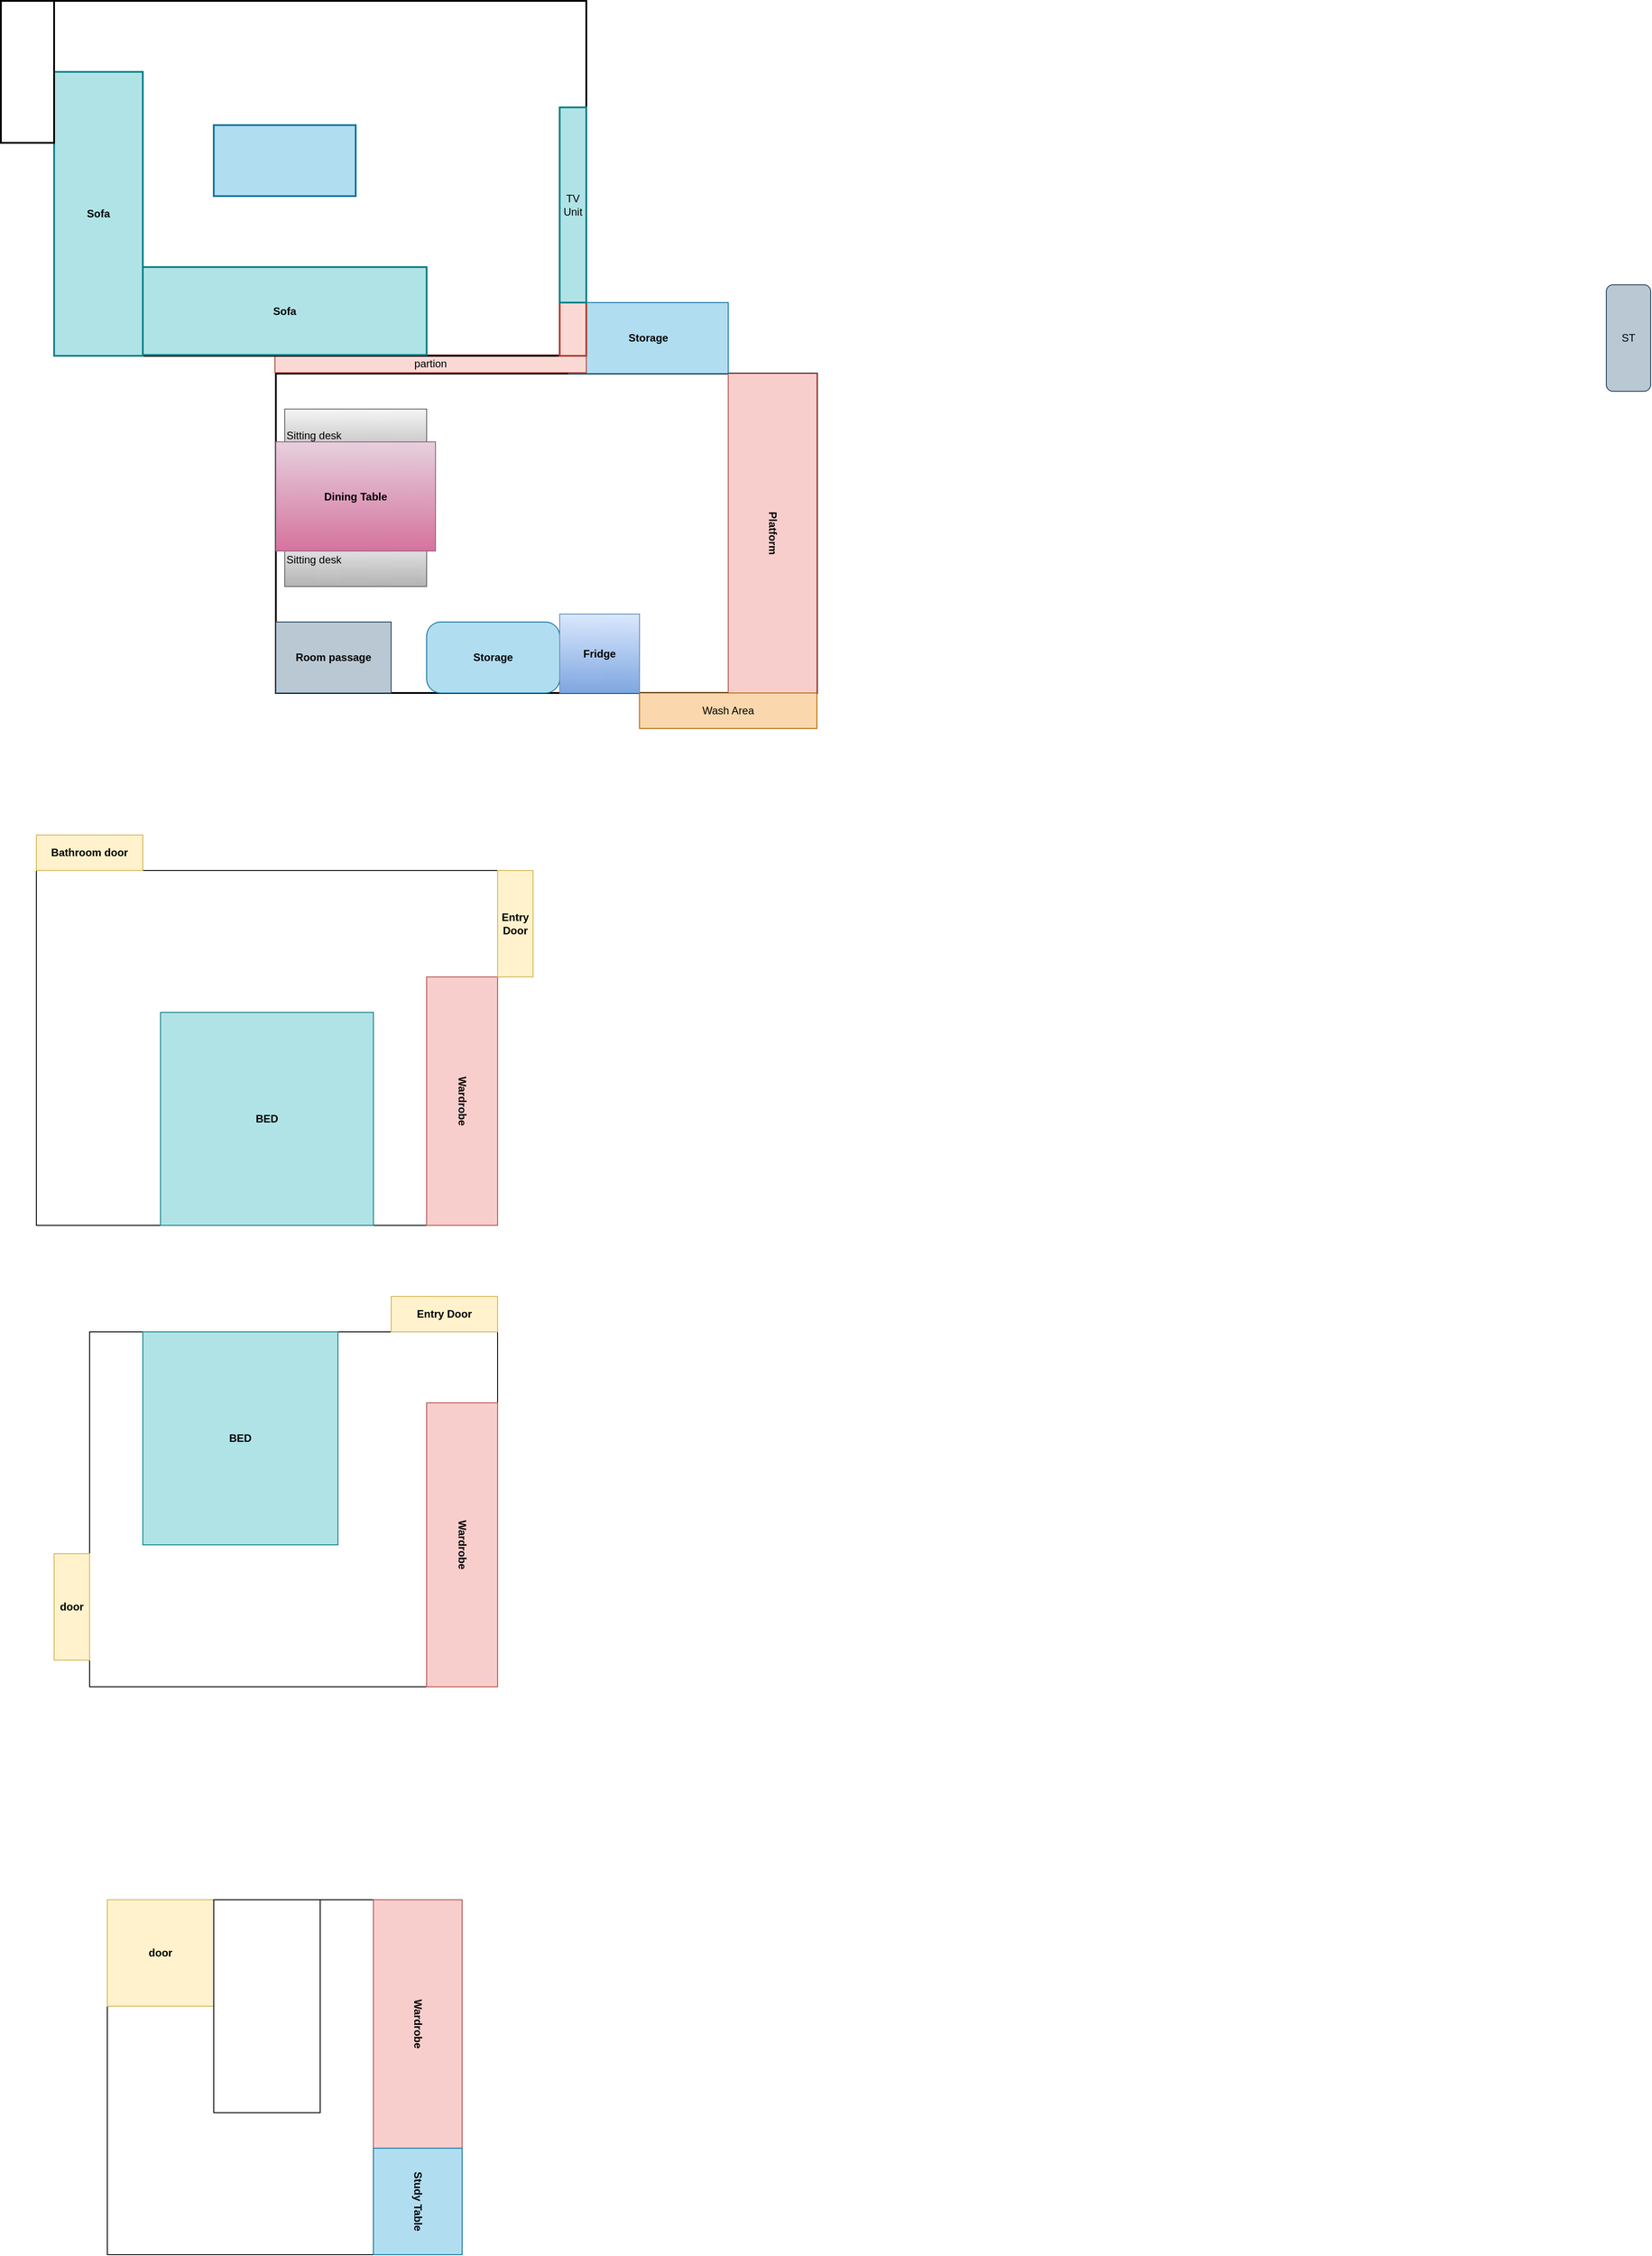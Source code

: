 <mxfile version="16.5.6" type="github">
  <diagram id="VMb9Hx4n-MINGwp8aOxh" name="Page-1">
    <mxGraphModel dx="6440" dy="4053" grid="1" gridSize="10" guides="1" tooltips="1" connect="1" arrows="1" fold="1" page="1" pageScale="1" pageWidth="850" pageHeight="1100" math="0" shadow="0">
      <root>
        <mxCell id="0" />
        <mxCell id="1" parent="0" />
        <mxCell id="ZNe7bcmAIgEfQAAHmwm--3" value="ST" style="rounded=1;whiteSpace=wrap;html=1;direction=south;fillColor=#bac8d3;strokeColor=#23445d;" parent="1" vertex="1">
          <mxGeometry x="770" y="60" width="50" height="120" as="geometry" />
        </mxCell>
        <mxCell id="ZNe7bcmAIgEfQAAHmwm--4" value="" style="rounded=0;whiteSpace=wrap;html=1;fillColor=none;" parent="1" vertex="1">
          <mxGeometry x="-1000" y="720" width="520" height="400" as="geometry" />
        </mxCell>
        <mxCell id="ZNe7bcmAIgEfQAAHmwm--5" value="&lt;b&gt;BED&lt;/b&gt;" style="rounded=0;whiteSpace=wrap;html=1;fillColor=#b0e3e6;strokeColor=#0e8088;" parent="1" vertex="1">
          <mxGeometry x="-860" y="880" width="240" height="240" as="geometry" />
        </mxCell>
        <mxCell id="ZNe7bcmAIgEfQAAHmwm--6" value="&lt;b&gt;Wardrobe&lt;/b&gt;" style="rounded=0;whiteSpace=wrap;html=1;rotation=90;fillColor=#f8cecc;strokeColor=#b85450;" parent="1" vertex="1">
          <mxGeometry x="-660" y="940" width="280" height="80" as="geometry" />
        </mxCell>
        <mxCell id="ZNe7bcmAIgEfQAAHmwm--7" value="" style="rounded=0;whiteSpace=wrap;html=1;fillColor=none;" parent="1" vertex="1">
          <mxGeometry x="-920" y="1880" width="400" height="400" as="geometry" />
        </mxCell>
        <mxCell id="ZNe7bcmAIgEfQAAHmwm--8" value="&lt;b&gt;Wardrobe&lt;/b&gt;" style="rounded=0;whiteSpace=wrap;html=1;rotation=90;fillColor=#f8cecc;strokeColor=#b85450;" parent="1" vertex="1">
          <mxGeometry x="-710" y="1970" width="280" height="100" as="geometry" />
        </mxCell>
        <mxCell id="ZNe7bcmAIgEfQAAHmwm--10" value="&lt;b&gt;Study Table&lt;/b&gt;" style="rounded=0;whiteSpace=wrap;html=1;rotation=90;fillColor=#b1ddf0;strokeColor=#10739e;" parent="1" vertex="1">
          <mxGeometry x="-630" y="2170" width="120" height="100" as="geometry" />
        </mxCell>
        <mxCell id="BfgUa2fU1VL5Z00G_qLZ-1" value="&lt;b&gt;Entry Door&lt;/b&gt;" style="rounded=0;whiteSpace=wrap;html=1;direction=south;fillColor=#fff2cc;strokeColor=#d6b656;" parent="1" vertex="1">
          <mxGeometry x="-480" y="720" width="40" height="120" as="geometry" />
        </mxCell>
        <mxCell id="BfgUa2fU1VL5Z00G_qLZ-2" value="&lt;b&gt;Bathroom door&lt;/b&gt;" style="rounded=0;whiteSpace=wrap;html=1;direction=west;fillColor=#fff2cc;strokeColor=#d6b656;" parent="1" vertex="1">
          <mxGeometry x="-1000" y="680" width="120" height="40" as="geometry" />
        </mxCell>
        <mxCell id="BfgUa2fU1VL5Z00G_qLZ-4" value="" style="rounded=0;whiteSpace=wrap;html=1;fillColor=none;" parent="1" vertex="1">
          <mxGeometry x="-940" y="1240" width="460" height="400" as="geometry" />
        </mxCell>
        <mxCell id="BfgUa2fU1VL5Z00G_qLZ-5" value="&lt;b&gt;BED&lt;/b&gt;" style="rounded=0;whiteSpace=wrap;html=1;fillColor=#b0e3e6;strokeColor=#0e8088;" parent="1" vertex="1">
          <mxGeometry x="-880" y="1240" width="220" height="240" as="geometry" />
        </mxCell>
        <mxCell id="BfgUa2fU1VL5Z00G_qLZ-6" value="&lt;b&gt;Wardrobe&lt;/b&gt;" style="rounded=0;whiteSpace=wrap;html=1;rotation=90;fillColor=#f8cecc;strokeColor=#b85450;" parent="1" vertex="1">
          <mxGeometry x="-680" y="1440" width="320" height="80" as="geometry" />
        </mxCell>
        <mxCell id="BfgUa2fU1VL5Z00G_qLZ-7" value="&lt;b&gt;Entry Door&lt;/b&gt;" style="rounded=0;whiteSpace=wrap;html=1;direction=west;fillColor=#fff2cc;strokeColor=#d6b656;" parent="1" vertex="1">
          <mxGeometry x="-600" y="1200" width="120" height="40" as="geometry" />
        </mxCell>
        <mxCell id="BfgUa2fU1VL5Z00G_qLZ-9" value="&lt;b&gt;door&lt;/b&gt;" style="rounded=0;whiteSpace=wrap;html=1;direction=north;fillColor=#fff2cc;strokeColor=#d6b656;" parent="1" vertex="1">
          <mxGeometry x="-980" y="1490" width="40" height="120" as="geometry" />
        </mxCell>
        <mxCell id="cp6XVqScCYHZIKuh8CCW-1" value="&lt;b&gt;door&lt;/b&gt;" style="rounded=0;whiteSpace=wrap;html=1;direction=east;fillColor=#fff2cc;strokeColor=#d6b656;" vertex="1" parent="1">
          <mxGeometry x="-920" y="1880" width="120" height="120" as="geometry" />
        </mxCell>
        <mxCell id="cp6XVqScCYHZIKuh8CCW-3" value="" style="rounded=0;whiteSpace=wrap;html=1;fillColor=none;" vertex="1" parent="1">
          <mxGeometry x="-800" y="1880" width="120" height="240" as="geometry" />
        </mxCell>
        <mxCell id="cp6XVqScCYHZIKuh8CCW-7" value="" style="group" vertex="1" connectable="0" parent="1">
          <mxGeometry x="-730" y="80" width="610" height="480" as="geometry" />
        </mxCell>
        <mxCell id="cp6XVqScCYHZIKuh8CCW-8" value="" style="rounded=0;whiteSpace=wrap;html=1;fillColor=none;strokeWidth=2;" vertex="1" parent="cp6XVqScCYHZIKuh8CCW-7">
          <mxGeometry y="80" width="610" height="360" as="geometry" />
        </mxCell>
        <mxCell id="cp6XVqScCYHZIKuh8CCW-9" value="&lt;div&gt;&lt;span&gt;Sitting desk&lt;/span&gt;&lt;/div&gt;" style="rounded=0;whiteSpace=wrap;html=1;fillColor=#f5f5f5;gradientColor=#b3b3b3;strokeColor=#666666;align=left;" vertex="1" parent="cp6XVqScCYHZIKuh8CCW-7">
          <mxGeometry x="10" y="260" width="160" height="60" as="geometry" />
        </mxCell>
        <mxCell id="cp6XVqScCYHZIKuh8CCW-10" value="&lt;div&gt;&lt;span&gt;Sitting desk&lt;/span&gt;&lt;/div&gt;" style="rounded=0;whiteSpace=wrap;html=1;fillColor=#f5f5f5;gradientColor=#b3b3b3;strokeColor=#666666;align=left;" vertex="1" parent="cp6XVqScCYHZIKuh8CCW-7">
          <mxGeometry x="10" y="120" width="160" height="60" as="geometry" />
        </mxCell>
        <mxCell id="cp6XVqScCYHZIKuh8CCW-11" value="&lt;b&gt;Platform&lt;/b&gt;" style="rounded=0;whiteSpace=wrap;html=1;rotation=90;fillColor=#f8cecc;strokeColor=#b85450;" vertex="1" parent="cp6XVqScCYHZIKuh8CCW-7">
          <mxGeometry x="380" y="210" width="360" height="100" as="geometry" />
        </mxCell>
        <mxCell id="cp6XVqScCYHZIKuh8CCW-13" value="&lt;b&gt;Room passage&lt;/b&gt;" style="rounded=0;whiteSpace=wrap;html=1;fillColor=#bac8d3;strokeColor=#23445d;" vertex="1" parent="cp6XVqScCYHZIKuh8CCW-7">
          <mxGeometry y="360" width="130" height="80" as="geometry" />
        </mxCell>
        <mxCell id="cp6XVqScCYHZIKuh8CCW-14" value="&lt;b&gt;Storage&lt;/b&gt;" style="rounded=0;whiteSpace=wrap;html=1;fillColor=#b1ddf0;strokeColor=#10739e;" vertex="1" parent="cp6XVqScCYHZIKuh8CCW-7">
          <mxGeometry x="330" width="180" height="80" as="geometry" />
        </mxCell>
        <mxCell id="cp6XVqScCYHZIKuh8CCW-15" value="Wash Area" style="rounded=0;whiteSpace=wrap;html=1;fillColor=#fad7ac;strokeColor=#b46504;" vertex="1" parent="cp6XVqScCYHZIKuh8CCW-7">
          <mxGeometry x="410" y="440" width="200" height="40" as="geometry" />
        </mxCell>
        <mxCell id="cp6XVqScCYHZIKuh8CCW-16" value="&lt;b&gt;Storage&lt;/b&gt;" style="rounded=1;whiteSpace=wrap;html=1;arcSize=20;fillColor=#b1ddf0;strokeColor=#10739e;" vertex="1" parent="cp6XVqScCYHZIKuh8CCW-7">
          <mxGeometry x="170" y="360" width="150" height="80" as="geometry" />
        </mxCell>
        <mxCell id="cp6XVqScCYHZIKuh8CCW-17" value="&lt;b&gt;Fridge&lt;/b&gt;" style="rounded=0;whiteSpace=wrap;html=1;fillColor=#dae8fc;gradientColor=#7ea6e0;strokeColor=#6c8ebf;" vertex="1" parent="cp6XVqScCYHZIKuh8CCW-7">
          <mxGeometry x="320" y="351" width="90" height="89" as="geometry" />
        </mxCell>
        <mxCell id="cp6XVqScCYHZIKuh8CCW-12" value="&lt;b&gt;Dining Table&lt;/b&gt;" style="rounded=0;whiteSpace=wrap;html=1;fillColor=#e6d0de;gradientColor=#d5739d;strokeColor=#996185;" vertex="1" parent="cp6XVqScCYHZIKuh8CCW-7">
          <mxGeometry y="157" width="180" height="123" as="geometry" />
        </mxCell>
        <mxCell id="cp6XVqScCYHZIKuh8CCW-18" value="partion" style="rounded=0;whiteSpace=wrap;html=1;fillColor=#fad9d5;strokeColor=#ae4132;" vertex="1" parent="cp6XVqScCYHZIKuh8CCW-7">
          <mxGeometry x="-1" y="59" width="351" height="20" as="geometry" />
        </mxCell>
        <mxCell id="cp6XVqScCYHZIKuh8CCW-20" value="" style="rounded=0;whiteSpace=wrap;html=1;fillColor=none;strokeWidth=2;" vertex="1" parent="1">
          <mxGeometry x="-980" y="-260" width="600" height="400" as="geometry" />
        </mxCell>
        <mxCell id="cp6XVqScCYHZIKuh8CCW-21" value="" style="rounded=0;whiteSpace=wrap;html=1;strokeWidth=2;fillColor=#fad9d5;strokeColor=#ae4132;" vertex="1" parent="1">
          <mxGeometry x="-410" y="80" width="30" height="60" as="geometry" />
        </mxCell>
        <mxCell id="cp6XVqScCYHZIKuh8CCW-23" value="&lt;b&gt;Sofa&lt;/b&gt;" style="rounded=0;whiteSpace=wrap;html=1;strokeWidth=2;fillColor=#b0e3e6;strokeColor=#0e8088;" vertex="1" parent="1">
          <mxGeometry x="-980" y="-180" width="100" height="320" as="geometry" />
        </mxCell>
        <mxCell id="cp6XVqScCYHZIKuh8CCW-24" value="" style="rounded=0;whiteSpace=wrap;html=1;strokeWidth=2;" vertex="1" parent="1">
          <mxGeometry x="-1040" y="-260" width="60" height="160" as="geometry" />
        </mxCell>
        <mxCell id="cp6XVqScCYHZIKuh8CCW-22" value="&lt;b&gt;Sofa&lt;/b&gt;" style="rounded=0;whiteSpace=wrap;html=1;strokeWidth=2;fillColor=#b0e3e6;strokeColor=#0e8088;" vertex="1" parent="1">
          <mxGeometry x="-880" y="40" width="320" height="99" as="geometry" />
        </mxCell>
        <mxCell id="cp6XVqScCYHZIKuh8CCW-25" value="" style="rounded=0;whiteSpace=wrap;html=1;strokeWidth=2;direction=west;fillColor=#b1ddf0;strokeColor=#10739e;" vertex="1" parent="1">
          <mxGeometry x="-800" y="-120" width="160" height="80" as="geometry" />
        </mxCell>
        <mxCell id="cp6XVqScCYHZIKuh8CCW-26" value="TV Unit" style="rounded=0;whiteSpace=wrap;html=1;strokeWidth=2;fillColor=#b0e3e6;strokeColor=#0e8088;" vertex="1" parent="1">
          <mxGeometry x="-410" y="-140" width="30" height="220" as="geometry" />
        </mxCell>
      </root>
    </mxGraphModel>
  </diagram>
</mxfile>
